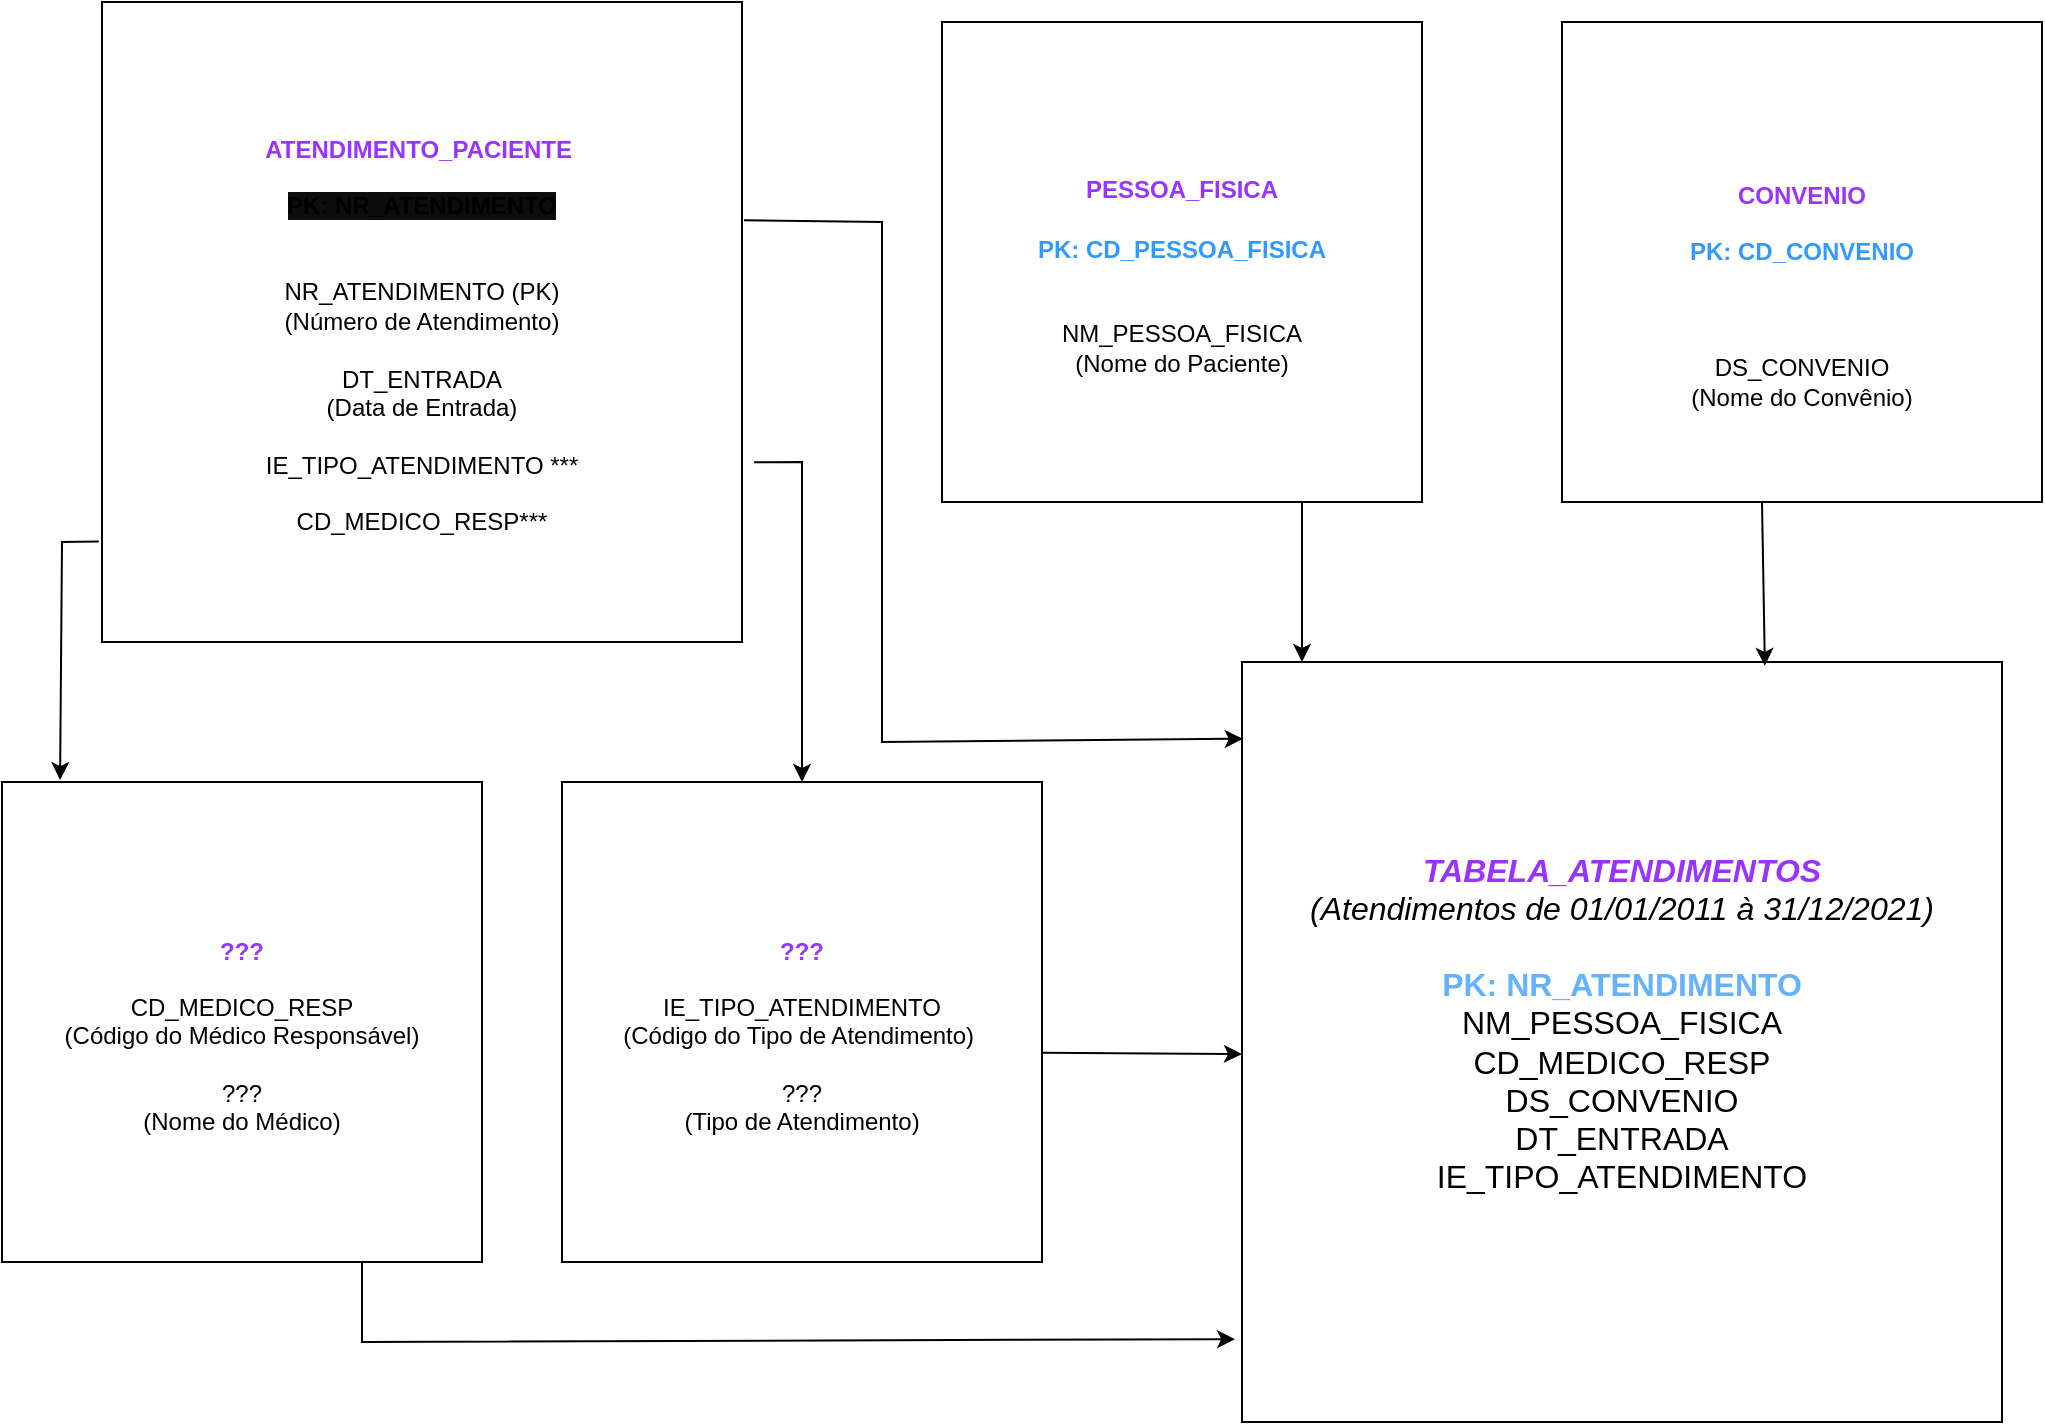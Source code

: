 <mxfile version="21.5.0" type="github">
  <diagram name="Página-1" id="lAkauPNYXJCJpmrshA1p">
    <mxGraphModel dx="1573" dy="823" grid="1" gridSize="10" guides="1" tooltips="1" connect="1" arrows="1" fold="1" page="1" pageScale="1" pageWidth="827" pageHeight="1169" math="0" shadow="0">
      <root>
        <mxCell id="0" />
        <mxCell id="1" parent="0" />
        <mxCell id="IgNpNBEaQOaBEe1fBpIL-1" value="&lt;p style=&quot;line-height: 150%;&quot; class=&quot;MsoNoSpacing&quot;&gt;&lt;b&gt;&lt;font color=&quot;#9933ff&quot;&gt;ATENDIMENTO_PACIENTE&lt;/font&gt;&lt;/b&gt;&lt;span style=&quot;background-color: initial;&quot;&gt;&amp;nbsp;&lt;/span&gt;&lt;/p&gt;&lt;b style=&quot;background-color: rgb(13, 13, 13);&quot;&gt;PK: NR_ATENDIMENTO&lt;/b&gt;&lt;div style=&quot;&quot;&gt;&lt;span style=&quot;background-color: initial;&quot;&gt;&lt;br&gt;&lt;/span&gt;&lt;/div&gt;&lt;div style=&quot;background-color: initial;&quot;&gt;&lt;span style=&quot;background-color: initial;&quot;&gt;&lt;br&gt;&lt;/span&gt;&lt;/div&gt;&lt;div style=&quot;background-color: initial;&quot;&gt;&lt;span style=&quot;background-color: initial;&quot;&gt;NR_ATENDIMENTO (PK)&lt;/span&gt;&lt;/div&gt;&lt;div style=&quot;background-color: initial;&quot;&gt;&lt;span style=&quot;background-color: initial;&quot;&gt;(Número de Atendimento)&lt;/span&gt;&lt;/div&gt;&lt;div style=&quot;background-color: initial;&quot;&gt;&lt;span style=&quot;background-color: initial;&quot;&gt;&lt;br&gt;&lt;/span&gt;&lt;/div&gt;&lt;div style=&quot;background-color: initial;&quot;&gt;DT_ENTRADA&lt;span style=&quot;background-color: initial;&quot;&gt;&lt;br&gt;&lt;/span&gt;&lt;/div&gt;&lt;div style=&quot;background-color: initial;&quot;&gt;(Data de Entrada)&lt;/div&gt;&lt;div style=&quot;background-color: initial;&quot;&gt;&lt;br&gt;&lt;/div&gt;&lt;div style=&quot;background-color: initial;&quot;&gt;IE_TIPO_ATENDIMENTO ***&lt;br&gt;&lt;br&gt;CD_MEDICO_RESP***&lt;br&gt;&lt;/div&gt;" style="whiteSpace=wrap;html=1;aspect=fixed;align=center;verticalAlign=middle;" vertex="1" parent="1">
          <mxGeometry x="70" y="30" width="320" height="320" as="geometry" />
        </mxCell>
        <mxCell id="IgNpNBEaQOaBEe1fBpIL-3" value="&lt;p style=&quot;line-height: 150%;&quot; class=&quot;MsoNoSpacing&quot;&gt;&lt;b&gt;&lt;font color=&quot;#9933ff&quot;&gt;PESSOA_FISICA&lt;/font&gt;&lt;/b&gt;&lt;/p&gt;&lt;p style=&quot;line-height: 150%;&quot; class=&quot;MsoNoSpacing&quot;&gt;&lt;b style=&quot;&quot;&gt;&lt;font color=&quot;#3399ff&quot;&gt;PK: CD_PESSOA_FISICA&lt;/font&gt;&lt;/b&gt;&lt;/p&gt;&lt;span style=&quot;background-color: initial;&quot;&gt;&lt;div style=&quot;&quot;&gt;&lt;span style=&quot;background-color: initial;&quot;&gt;&lt;br&gt;&lt;/span&gt;&lt;/div&gt;&lt;div style=&quot;&quot;&gt;&lt;span style=&quot;background-color: initial;&quot;&gt;NM_PESSOA_FISICA&lt;/span&gt;&lt;/div&gt;&lt;div style=&quot;&quot;&gt;&lt;span style=&quot;background-color: initial;&quot;&gt;(Nome do Paciente)&lt;/span&gt;&lt;/div&gt;&lt;/span&gt;" style="whiteSpace=wrap;html=1;aspect=fixed;verticalAlign=middle;align=center;" vertex="1" parent="1">
          <mxGeometry x="490" y="40" width="240" height="240" as="geometry" />
        </mxCell>
        <mxCell id="IgNpNBEaQOaBEe1fBpIL-6" value="&lt;p style=&quot;line-height: 150%;&quot; class=&quot;MsoNoSpacing&quot;&gt;&lt;br&gt;&lt;br&gt;&lt;/p&gt;&lt;div style=&quot;&quot;&gt;&lt;b style=&quot;background-color: initial;&quot;&gt;&lt;font color=&quot;#9933ff&quot;&gt;CONVENIO&lt;/font&gt;&lt;/b&gt;&lt;/div&gt;&lt;p&gt;&lt;/p&gt;&lt;span style=&quot;background-color: initial;&quot;&gt;&lt;div style=&quot;&quot;&gt;&lt;p style=&quot;line-height: 150%;&quot; class=&quot;MsoNoSpacing&quot;&gt;&lt;b style=&quot;border-color: var(--border-color);&quot;&gt;&lt;font style=&quot;border-color: var(--border-color);&quot; color=&quot;#3399ff&quot;&gt;PK: CD_CONVENIO&lt;/font&gt;&lt;/b&gt;&lt;span style=&quot;background-color: initial;&quot;&gt;&lt;br&gt;&lt;/span&gt;&lt;/p&gt;&lt;p style=&quot;line-height: 150%;&quot; class=&quot;MsoNoSpacing&quot;&gt;&lt;b style=&quot;border-color: var(--border-color);&quot;&gt;&lt;font style=&quot;border-color: var(--border-color);&quot; color=&quot;#3399ff&quot;&gt;&lt;br&gt;&lt;/font&gt;&lt;/b&gt;&lt;/p&gt;&lt;p style=&quot;line-height: 150%;&quot; class=&quot;MsoNoSpacing&quot;&gt;&lt;/p&gt;&lt;div style=&quot;&quot;&gt;&lt;span style=&quot;background-color: initial;&quot;&gt;DS_CONVENIO&lt;/span&gt;&lt;/div&gt;&lt;div style=&quot;&quot;&gt;&lt;span style=&quot;background-color: initial;&quot;&gt;(Nome do Convênio)&lt;/span&gt;&lt;/div&gt;&lt;p&gt;&lt;/p&gt;&lt;p style=&quot;line-height: 150%;&quot; class=&quot;MsoNoSpacing&quot;&gt;&lt;/p&gt;&lt;/div&gt;&lt;div style=&quot;&quot;&gt;&lt;br&gt;&lt;/div&gt;&lt;/span&gt;" style="whiteSpace=wrap;html=1;aspect=fixed;align=center;verticalAlign=middle;" vertex="1" parent="1">
          <mxGeometry x="800" y="40" width="240" height="240" as="geometry" />
        </mxCell>
        <mxCell id="IgNpNBEaQOaBEe1fBpIL-7" value="&lt;p style=&quot;line-height: 150%;&quot; class=&quot;MsoNoSpacing&quot;&gt;&lt;b&gt;&lt;font color=&quot;#9933ff&quot;&gt;???&lt;/font&gt;&lt;/b&gt;&lt;/p&gt;&lt;span style=&quot;background-color: initial;&quot;&gt;&lt;div style=&quot;&quot;&gt;CD_MEDICO_RESP&lt;br&gt;&lt;/div&gt;&lt;div style=&quot;&quot;&gt;(Código do Médico Responsável)&lt;/div&gt;&lt;div style=&quot;&quot;&gt;&lt;br&gt;&lt;/div&gt;&lt;div style=&quot;&quot;&gt;&lt;span style=&quot;background-color: initial;&quot;&gt;???&lt;/span&gt;&lt;/div&gt;&lt;div style=&quot;&quot;&gt;(Nome do Médico)&lt;/div&gt;&lt;/span&gt;" style="whiteSpace=wrap;html=1;aspect=fixed;align=center;verticalAlign=middle;" vertex="1" parent="1">
          <mxGeometry x="20" y="420" width="240" height="240" as="geometry" />
        </mxCell>
        <mxCell id="IgNpNBEaQOaBEe1fBpIL-10" value="&lt;p style=&quot;line-height: 150%;&quot; class=&quot;MsoNoSpacing&quot;&gt;&lt;b&gt;&lt;font color=&quot;#9933ff&quot;&gt;???&lt;/font&gt;&lt;/b&gt;&lt;/p&gt;&lt;span style=&quot;background-color: initial;&quot;&gt;&lt;div style=&quot;&quot;&gt;IE_TIPO_ATENDIMENTO&lt;/div&gt;&lt;div style=&quot;&quot;&gt;(Código do Tipo de Atendimento)&amp;nbsp;&lt;br&gt;&lt;/div&gt;&lt;div style=&quot;&quot;&gt;&lt;br&gt;&lt;/div&gt;&lt;div style=&quot;&quot;&gt;&lt;span style=&quot;background-color: initial;&quot;&gt;???&lt;/span&gt;&lt;/div&gt;&lt;div style=&quot;&quot;&gt;(Tipo de Atendimento)&lt;/div&gt;&lt;/span&gt;" style="whiteSpace=wrap;html=1;aspect=fixed;align=center;verticalAlign=middle;" vertex="1" parent="1">
          <mxGeometry x="300" y="420" width="240" height="240" as="geometry" />
        </mxCell>
        <mxCell id="IgNpNBEaQOaBEe1fBpIL-15" value="" style="endArrow=classic;html=1;rounded=0;entryX=0.5;entryY=0;entryDx=0;entryDy=0;exitX=1.019;exitY=0.719;exitDx=0;exitDy=0;exitPerimeter=0;" edge="1" parent="1" source="IgNpNBEaQOaBEe1fBpIL-1" target="IgNpNBEaQOaBEe1fBpIL-10">
          <mxGeometry width="50" height="50" relative="1" as="geometry">
            <mxPoint x="360" y="230" as="sourcePoint" />
            <mxPoint x="398" y="370" as="targetPoint" />
            <Array as="points">
              <mxPoint x="420" y="260" />
              <mxPoint x="420" y="320" />
            </Array>
          </mxGeometry>
        </mxCell>
        <mxCell id="IgNpNBEaQOaBEe1fBpIL-17" value="" style="endArrow=classic;html=1;rounded=0;exitX=-0.005;exitY=0.843;exitDx=0;exitDy=0;exitPerimeter=0;entryX=0.121;entryY=-0.004;entryDx=0;entryDy=0;entryPerimeter=0;" edge="1" parent="1" source="IgNpNBEaQOaBEe1fBpIL-1" target="IgNpNBEaQOaBEe1fBpIL-7">
          <mxGeometry width="50" height="50" relative="1" as="geometry">
            <mxPoint x="50.0" y="300.32" as="sourcePoint" />
            <mxPoint x="37.04" y="389.04" as="targetPoint" />
            <Array as="points">
              <mxPoint x="50" y="300" />
            </Array>
          </mxGeometry>
        </mxCell>
        <mxCell id="IgNpNBEaQOaBEe1fBpIL-18" value="&lt;i style=&quot;font-size: 16px;&quot;&gt;&lt;font color=&quot;#9933ff&quot; style=&quot;font-size: 16px;&quot;&gt;&lt;b style=&quot;font-size: 16px;&quot;&gt;&lt;font style=&quot;font-size: 16px;&quot;&gt;TABELA_ATENDIMENTOS&lt;/font&gt;&lt;/b&gt;&lt;br style=&quot;font-size: 16px;&quot;&gt;&lt;/font&gt;(Atendimentos de 01/01/2011 à 31/12/2021)&lt;br style=&quot;font-size: 16px;&quot;&gt;&amp;nbsp;&lt;br style=&quot;font-size: 16px;&quot;&gt;&lt;/i&gt;&lt;font style=&quot;border-color: var(--border-color); font-size: 16px;&quot;&gt;&lt;span style=&quot;border-color: var(--border-color); font-size: 16px;&quot;&gt;&lt;font style=&quot;font-weight: bold; font-size: 16px;&quot; color=&quot;#66b2ff&quot;&gt;PK: NR_ATENDIMENTO&lt;/font&gt;&lt;br style=&quot;font-size: 16px;&quot;&gt;NM_PESSOA_FISICA&lt;br style=&quot;font-size: 16px;&quot;&gt;CD_MEDICO_RESP&lt;br style=&quot;font-size: 16px;&quot;&gt;DS_CONVENIO&lt;br style=&quot;font-size: 16px;&quot;&gt;DT_ENTRADA&lt;br style=&quot;font-size: 16px;&quot;&gt;IE_TIPO_ATENDIMENTO&lt;br style=&quot;font-size: 16px;&quot;&gt;&lt;/span&gt;&lt;/font&gt;&lt;i style=&quot;font-size: 16px;&quot;&gt;&lt;br style=&quot;font-size: 16px;&quot;&gt;&lt;/i&gt;" style="whiteSpace=wrap;html=1;aspect=fixed;labelBackgroundColor=none;fontSize=16;" vertex="1" parent="1">
          <mxGeometry x="640" y="360" width="380" height="380" as="geometry" />
        </mxCell>
        <mxCell id="IgNpNBEaQOaBEe1fBpIL-19" value="" style="endArrow=classic;html=1;rounded=0;entryX=0.001;entryY=0.101;entryDx=0;entryDy=0;entryPerimeter=0;exitX=1.003;exitY=0.341;exitDx=0;exitDy=0;exitPerimeter=0;" edge="1" parent="1" source="IgNpNBEaQOaBEe1fBpIL-1" target="IgNpNBEaQOaBEe1fBpIL-18">
          <mxGeometry width="50" height="50" relative="1" as="geometry">
            <mxPoint x="450" y="150" as="sourcePoint" />
            <mxPoint x="630" y="400" as="targetPoint" />
            <Array as="points">
              <mxPoint x="460" y="140" />
              <mxPoint x="460" y="400" />
            </Array>
          </mxGeometry>
        </mxCell>
        <mxCell id="IgNpNBEaQOaBEe1fBpIL-20" value="" style="endArrow=classic;html=1;rounded=0;exitX=0.75;exitY=1;exitDx=0;exitDy=0;" edge="1" parent="1" source="IgNpNBEaQOaBEe1fBpIL-3">
          <mxGeometry width="50" height="50" relative="1" as="geometry">
            <mxPoint x="600" y="350" as="sourcePoint" />
            <mxPoint x="670" y="360" as="targetPoint" />
          </mxGeometry>
        </mxCell>
        <mxCell id="IgNpNBEaQOaBEe1fBpIL-21" value="" style="endArrow=classic;html=1;rounded=0;entryX=0.688;entryY=0.005;entryDx=0;entryDy=0;entryPerimeter=0;exitX=0.75;exitY=1;exitDx=0;exitDy=0;" edge="1" parent="1" target="IgNpNBEaQOaBEe1fBpIL-18">
          <mxGeometry width="50" height="50" relative="1" as="geometry">
            <mxPoint x="900" y="280" as="sourcePoint" />
            <mxPoint x="900" y="360" as="targetPoint" />
          </mxGeometry>
        </mxCell>
        <mxCell id="IgNpNBEaQOaBEe1fBpIL-22" value="" style="endArrow=classic;html=1;rounded=0;exitX=1.001;exitY=0.564;exitDx=0;exitDy=0;exitPerimeter=0;" edge="1" parent="1" source="IgNpNBEaQOaBEe1fBpIL-10">
          <mxGeometry width="50" height="50" relative="1" as="geometry">
            <mxPoint x="532.64" y="556.08" as="sourcePoint" />
            <mxPoint x="640" y="556" as="targetPoint" />
          </mxGeometry>
        </mxCell>
        <mxCell id="IgNpNBEaQOaBEe1fBpIL-23" value="" style="endArrow=classic;html=1;rounded=0;entryX=-0.009;entryY=0.891;entryDx=0;entryDy=0;entryPerimeter=0;exitX=0.75;exitY=1;exitDx=0;exitDy=0;" edge="1" parent="1" source="IgNpNBEaQOaBEe1fBpIL-7" target="IgNpNBEaQOaBEe1fBpIL-18">
          <mxGeometry width="50" height="50" relative="1" as="geometry">
            <mxPoint x="200" y="690" as="sourcePoint" />
            <mxPoint x="640" y="690" as="targetPoint" />
            <Array as="points">
              <mxPoint x="200" y="700" />
            </Array>
          </mxGeometry>
        </mxCell>
      </root>
    </mxGraphModel>
  </diagram>
</mxfile>
